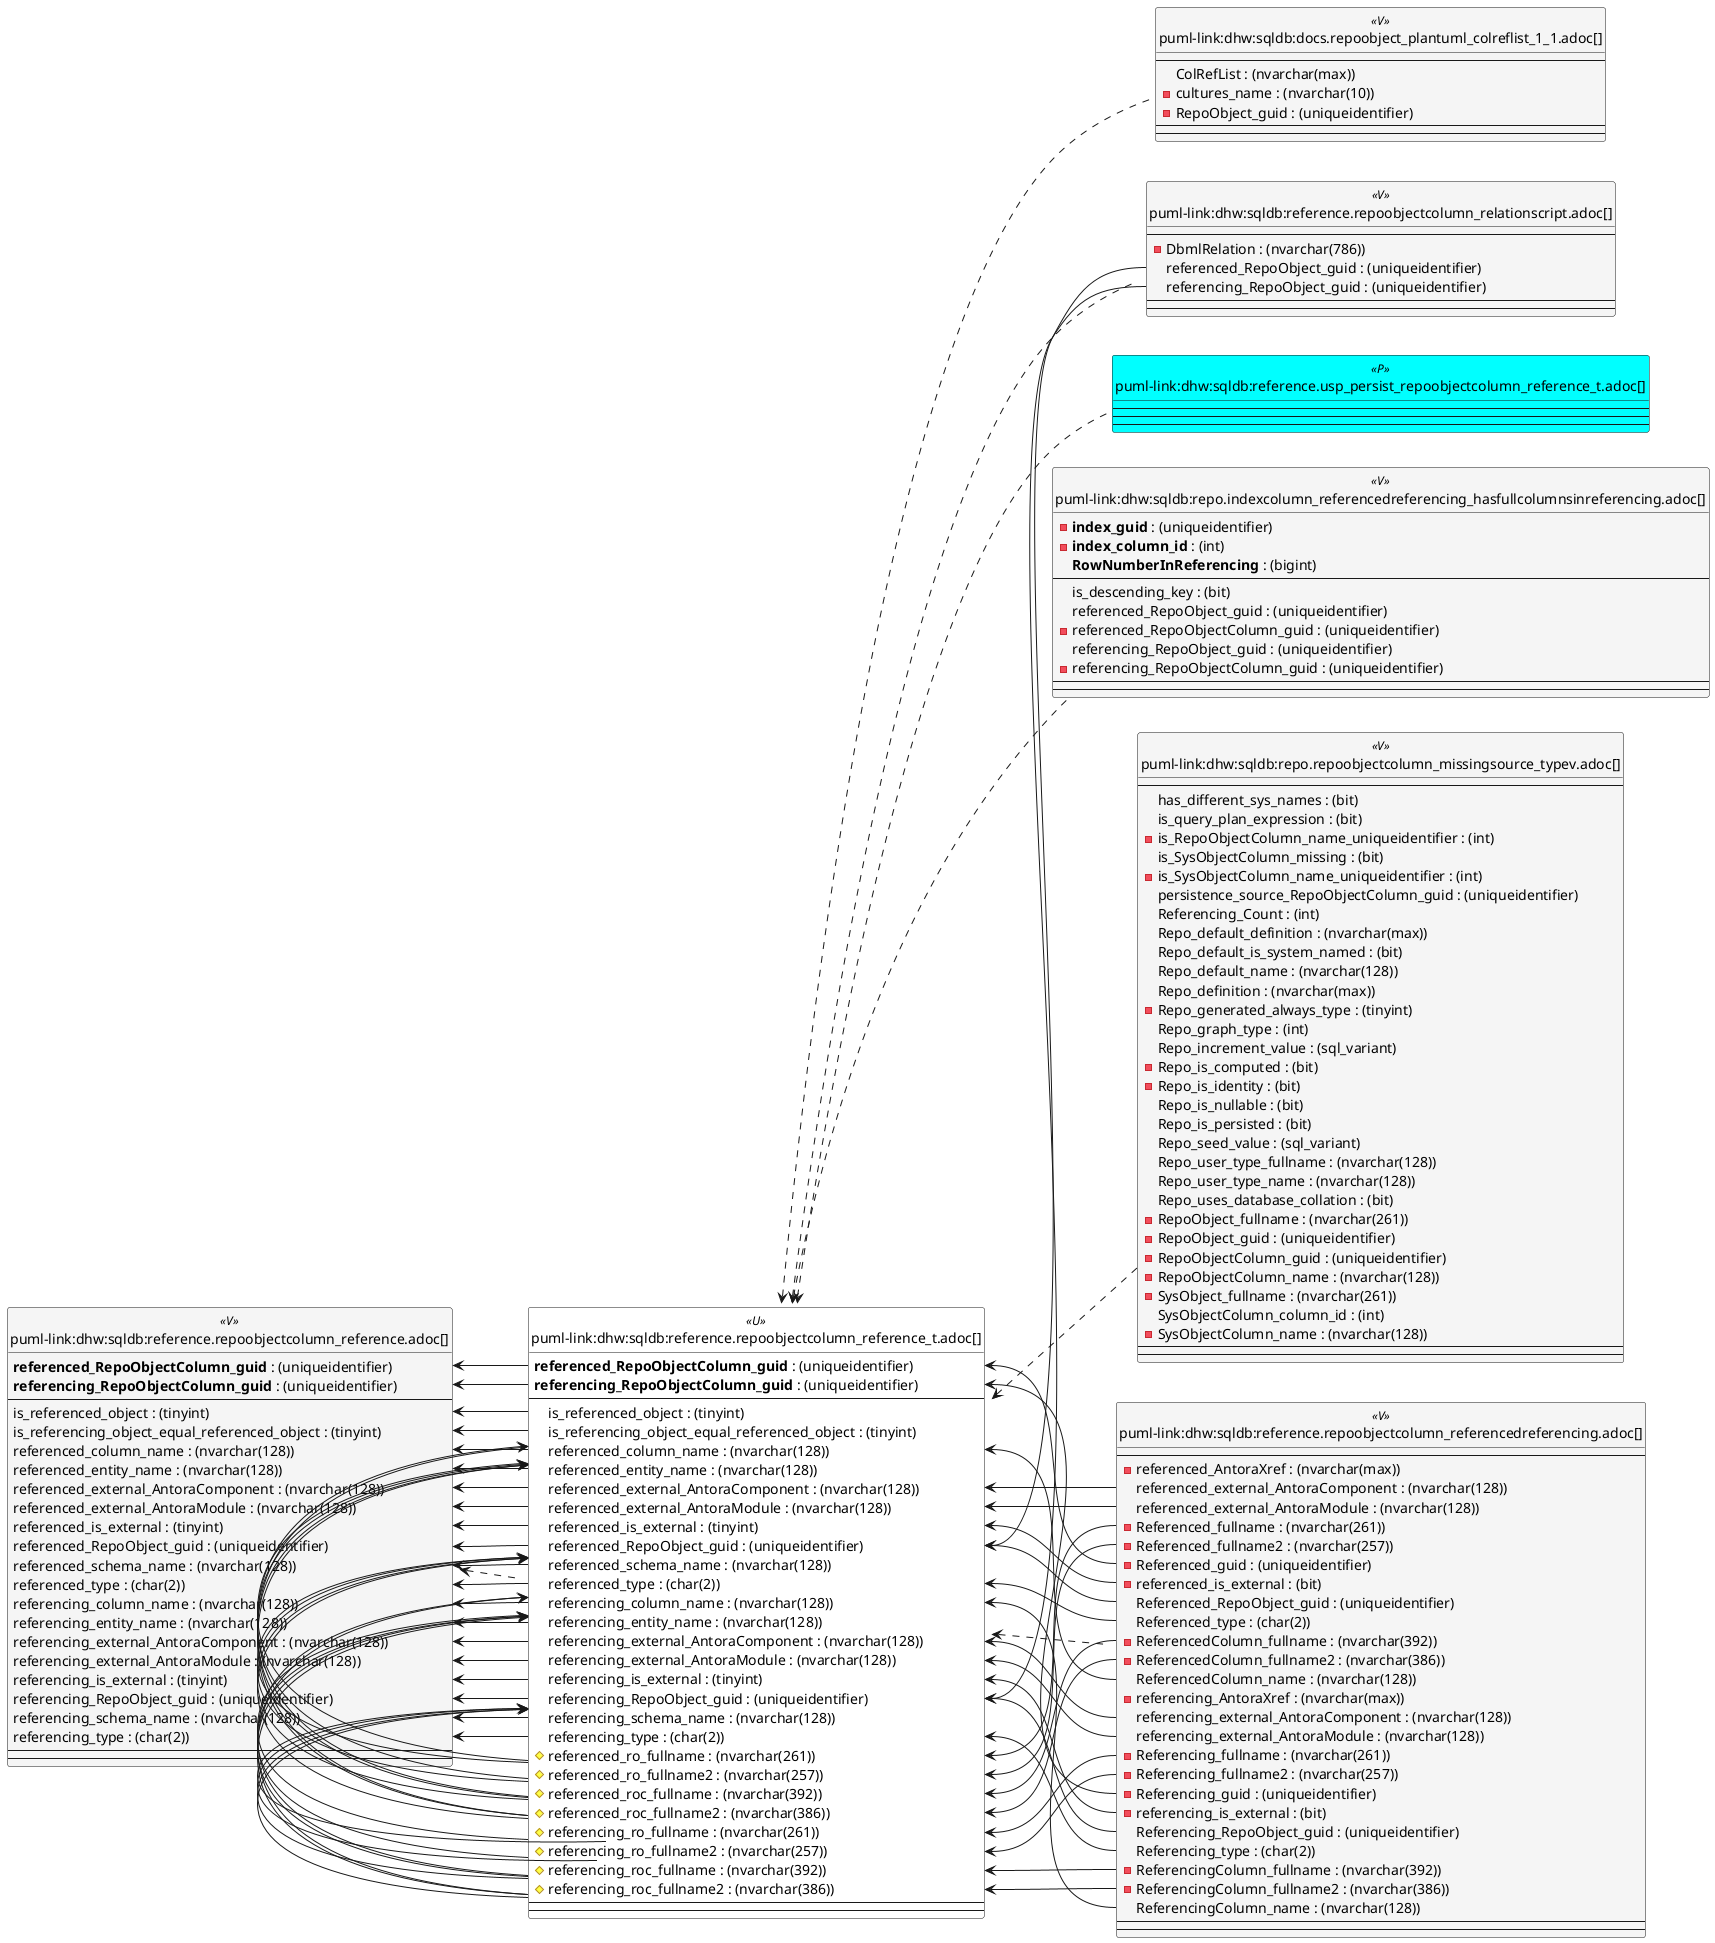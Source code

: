 @startuml
left to right direction
'top to bottom direction
hide circle
'avoide "." issues:
set namespaceSeparator none


skinparam class {
  BackgroundColor White
  BackgroundColor<<FN>> Yellow
  BackgroundColor<<FS>> Yellow
  BackgroundColor<<FT>> LightGray
  BackgroundColor<<IF>> Yellow
  BackgroundColor<<IS>> Yellow
  BackgroundColor<<P>> Aqua
  BackgroundColor<<PC>> Aqua
  BackgroundColor<<SN>> Yellow
  BackgroundColor<<SO>> SlateBlue
  BackgroundColor<<TF>> LightGray
  BackgroundColor<<TR>> Tomato
  BackgroundColor<<U>> White
  BackgroundColor<<V>> WhiteSmoke
  BackgroundColor<<X>> Aqua
  BackgroundColor<<external>> AliceBlue
}


entity "puml-link:dhw:sqldb:docs.repoobject_plantuml_colreflist_1_1.adoc[]" as docs.RepoObject_Plantuml_ColRefList_1_1 << V >> {
  --
  ColRefList : (nvarchar(max))
  - cultures_name : (nvarchar(10))
  - RepoObject_guid : (uniqueidentifier)
  --
  --
}

entity "puml-link:dhw:sqldb:reference.repoobjectcolumn_reference.adoc[]" as reference.RepoObjectColumn_reference << V >> {
  **referenced_RepoObjectColumn_guid** : (uniqueidentifier)
  **referencing_RepoObjectColumn_guid** : (uniqueidentifier)
  --
  is_referenced_object : (tinyint)
  is_referencing_object_equal_referenced_object : (tinyint)
  referenced_column_name : (nvarchar(128))
  referenced_entity_name : (nvarchar(128))
  referenced_external_AntoraComponent : (nvarchar(128))
  referenced_external_AntoraModule : (nvarchar(128))
  referenced_is_external : (tinyint)
  referenced_RepoObject_guid : (uniqueidentifier)
  referenced_schema_name : (nvarchar(128))
  referenced_type : (char(2))
  referencing_column_name : (nvarchar(128))
  referencing_entity_name : (nvarchar(128))
  referencing_external_AntoraComponent : (nvarchar(128))
  referencing_external_AntoraModule : (nvarchar(128))
  referencing_is_external : (tinyint)
  referencing_RepoObject_guid : (uniqueidentifier)
  referencing_schema_name : (nvarchar(128))
  referencing_type : (char(2))
  --
  --
}

entity "puml-link:dhw:sqldb:reference.repoobjectcolumn_reference_t.adoc[]" as reference.RepoObjectColumn_reference_T << U >> {
  **referenced_RepoObjectColumn_guid** : (uniqueidentifier)
  **referencing_RepoObjectColumn_guid** : (uniqueidentifier)
  --
  is_referenced_object : (tinyint)
  is_referencing_object_equal_referenced_object : (tinyint)
  referenced_column_name : (nvarchar(128))
  referenced_entity_name : (nvarchar(128))
  referenced_external_AntoraComponent : (nvarchar(128))
  referenced_external_AntoraModule : (nvarchar(128))
  referenced_is_external : (tinyint)
  referenced_RepoObject_guid : (uniqueidentifier)
  referenced_schema_name : (nvarchar(128))
  referenced_type : (char(2))
  referencing_column_name : (nvarchar(128))
  referencing_entity_name : (nvarchar(128))
  referencing_external_AntoraComponent : (nvarchar(128))
  referencing_external_AntoraModule : (nvarchar(128))
  referencing_is_external : (tinyint)
  referencing_RepoObject_guid : (uniqueidentifier)
  referencing_schema_name : (nvarchar(128))
  referencing_type : (char(2))
  # referenced_ro_fullname : (nvarchar(261))
  # referenced_ro_fullname2 : (nvarchar(257))
  # referenced_roc_fullname : (nvarchar(392))
  # referenced_roc_fullname2 : (nvarchar(386))
  # referencing_ro_fullname : (nvarchar(261))
  # referencing_ro_fullname2 : (nvarchar(257))
  # referencing_roc_fullname : (nvarchar(392))
  # referencing_roc_fullname2 : (nvarchar(386))
  --
  --
}

entity "puml-link:dhw:sqldb:reference.repoobjectcolumn_referencedreferencing.adoc[]" as reference.RepoObjectColumn_ReferencedReferencing << V >> {
  --
  - referenced_AntoraXref : (nvarchar(max))
  referenced_external_AntoraComponent : (nvarchar(128))
  referenced_external_AntoraModule : (nvarchar(128))
  - Referenced_fullname : (nvarchar(261))
  - Referenced_fullname2 : (nvarchar(257))
  - Referenced_guid : (uniqueidentifier)
  - referenced_is_external : (bit)
  Referenced_RepoObject_guid : (uniqueidentifier)
  Referenced_type : (char(2))
  - ReferencedColumn_fullname : (nvarchar(392))
  - ReferencedColumn_fullname2 : (nvarchar(386))
  ReferencedColumn_name : (nvarchar(128))
  - referencing_AntoraXref : (nvarchar(max))
  referencing_external_AntoraComponent : (nvarchar(128))
  referencing_external_AntoraModule : (nvarchar(128))
  - Referencing_fullname : (nvarchar(261))
  - Referencing_fullname2 : (nvarchar(257))
  - Referencing_guid : (uniqueidentifier)
  - referencing_is_external : (bit)
  Referencing_RepoObject_guid : (uniqueidentifier)
  Referencing_type : (char(2))
  - ReferencingColumn_fullname : (nvarchar(392))
  - ReferencingColumn_fullname2 : (nvarchar(386))
  ReferencingColumn_name : (nvarchar(128))
  --
  --
}

entity "puml-link:dhw:sqldb:reference.repoobjectcolumn_relationscript.adoc[]" as reference.RepoObjectColumn_RelationScript << V >> {
  --
  - DbmlRelation : (nvarchar(786))
  referenced_RepoObject_guid : (uniqueidentifier)
  referencing_RepoObject_guid : (uniqueidentifier)
  --
  --
}

entity "puml-link:dhw:sqldb:reference.usp_persist_repoobjectcolumn_reference_t.adoc[]" as reference.usp_PERSIST_RepoObjectColumn_reference_T << P >> {
  --
  --
  --
}

entity "puml-link:dhw:sqldb:repo.indexcolumn_referencedreferencing_hasfullcolumnsinreferencing.adoc[]" as repo.IndexColumn_ReferencedReferencing_HasFullColumnsInReferencing << V >> {
  - **index_guid** : (uniqueidentifier)
  - **index_column_id** : (int)
  **RowNumberInReferencing** : (bigint)
  --
  is_descending_key : (bit)
  referenced_RepoObject_guid : (uniqueidentifier)
  - referenced_RepoObjectColumn_guid : (uniqueidentifier)
  referencing_RepoObject_guid : (uniqueidentifier)
  - referencing_RepoObjectColumn_guid : (uniqueidentifier)
  --
  --
}

entity "puml-link:dhw:sqldb:repo.repoobjectcolumn_missingsource_typev.adoc[]" as repo.RepoObjectColumn_MissingSource_TypeV << V >> {
  --
  has_different_sys_names : (bit)
  is_query_plan_expression : (bit)
  - is_RepoObjectColumn_name_uniqueidentifier : (int)
  is_SysObjectColumn_missing : (bit)
  - is_SysObjectColumn_name_uniqueidentifier : (int)
  persistence_source_RepoObjectColumn_guid : (uniqueidentifier)
  Referencing_Count : (int)
  Repo_default_definition : (nvarchar(max))
  Repo_default_is_system_named : (bit)
  Repo_default_name : (nvarchar(128))
  Repo_definition : (nvarchar(max))
  - Repo_generated_always_type : (tinyint)
  Repo_graph_type : (int)
  Repo_increment_value : (sql_variant)
  - Repo_is_computed : (bit)
  - Repo_is_identity : (bit)
  Repo_is_nullable : (bit)
  Repo_is_persisted : (bit)
  Repo_seed_value : (sql_variant)
  Repo_user_type_fullname : (nvarchar(128))
  Repo_user_type_name : (nvarchar(128))
  Repo_uses_database_collation : (bit)
  - RepoObject_fullname : (nvarchar(261))
  - RepoObject_guid : (uniqueidentifier)
  - RepoObjectColumn_guid : (uniqueidentifier)
  - RepoObjectColumn_name : (nvarchar(128))
  - SysObject_fullname : (nvarchar(261))
  SysObjectColumn_column_id : (int)
  - SysObjectColumn_name : (nvarchar(128))
  --
  --
}

reference.RepoObjectColumn_reference <.. reference.RepoObjectColumn_reference_T
reference.RepoObjectColumn_reference_T <.. repo.RepoObjectColumn_MissingSource_TypeV
reference.RepoObjectColumn_reference_T <.. repo.IndexColumn_ReferencedReferencing_HasFullColumnsInReferencing
reference.RepoObjectColumn_reference_T <.. reference.RepoObjectColumn_ReferencedReferencing
reference.RepoObjectColumn_reference_T <.. reference.usp_PERSIST_RepoObjectColumn_reference_T
reference.RepoObjectColumn_reference_T <.. reference.RepoObjectColumn_RelationScript
reference.RepoObjectColumn_reference_T <.. docs.RepoObject_Plantuml_ColRefList_1_1
"reference.RepoObjectColumn_reference::is_referenced_object" <-- "reference.RepoObjectColumn_reference_T::is_referenced_object"
"reference.RepoObjectColumn_reference::is_referencing_object_equal_referenced_object" <-- "reference.RepoObjectColumn_reference_T::is_referencing_object_equal_referenced_object"
"reference.RepoObjectColumn_reference::referenced_column_name" <-- "reference.RepoObjectColumn_reference_T::referenced_column_name"
"reference.RepoObjectColumn_reference::referenced_entity_name" <-- "reference.RepoObjectColumn_reference_T::referenced_entity_name"
"reference.RepoObjectColumn_reference::referenced_external_AntoraComponent" <-- "reference.RepoObjectColumn_reference_T::referenced_external_AntoraComponent"
"reference.RepoObjectColumn_reference::referenced_external_AntoraModule" <-- "reference.RepoObjectColumn_reference_T::referenced_external_AntoraModule"
"reference.RepoObjectColumn_reference::referenced_is_external" <-- "reference.RepoObjectColumn_reference_T::referenced_is_external"
"reference.RepoObjectColumn_reference::referenced_RepoObject_guid" <-- "reference.RepoObjectColumn_reference_T::referenced_RepoObject_guid"
"reference.RepoObjectColumn_reference::referenced_RepoObjectColumn_guid" <-- "reference.RepoObjectColumn_reference_T::referenced_RepoObjectColumn_guid"
"reference.RepoObjectColumn_reference::referenced_schema_name" <-- "reference.RepoObjectColumn_reference_T::referenced_schema_name"
"reference.RepoObjectColumn_reference::referenced_type" <-- "reference.RepoObjectColumn_reference_T::referenced_type"
"reference.RepoObjectColumn_reference::referencing_column_name" <-- "reference.RepoObjectColumn_reference_T::referencing_column_name"
"reference.RepoObjectColumn_reference::referencing_entity_name" <-- "reference.RepoObjectColumn_reference_T::referencing_entity_name"
"reference.RepoObjectColumn_reference::referencing_external_AntoraComponent" <-- "reference.RepoObjectColumn_reference_T::referencing_external_AntoraComponent"
"reference.RepoObjectColumn_reference::referencing_external_AntoraModule" <-- "reference.RepoObjectColumn_reference_T::referencing_external_AntoraModule"
"reference.RepoObjectColumn_reference::referencing_is_external" <-- "reference.RepoObjectColumn_reference_T::referencing_is_external"
"reference.RepoObjectColumn_reference::referencing_RepoObject_guid" <-- "reference.RepoObjectColumn_reference_T::referencing_RepoObject_guid"
"reference.RepoObjectColumn_reference::referencing_RepoObjectColumn_guid" <-- "reference.RepoObjectColumn_reference_T::referencing_RepoObjectColumn_guid"
"reference.RepoObjectColumn_reference::referencing_schema_name" <-- "reference.RepoObjectColumn_reference_T::referencing_schema_name"
"reference.RepoObjectColumn_reference::referencing_type" <-- "reference.RepoObjectColumn_reference_T::referencing_type"
"reference.RepoObjectColumn_reference_T::referenced_column_name" <-- "reference.RepoObjectColumn_ReferencedReferencing::ReferencedColumn_name"
"reference.RepoObjectColumn_reference_T::referenced_column_name" <-- "reference.RepoObjectColumn_reference_T::referenced_roc_fullname"
"reference.RepoObjectColumn_reference_T::referenced_column_name" <-- "reference.RepoObjectColumn_reference_T::referenced_roc_fullname2"
"reference.RepoObjectColumn_reference_T::referenced_entity_name" <-- "reference.RepoObjectColumn_reference_T::referenced_ro_fullname"
"reference.RepoObjectColumn_reference_T::referenced_entity_name" <-- "reference.RepoObjectColumn_reference_T::referenced_ro_fullname2"
"reference.RepoObjectColumn_reference_T::referenced_entity_name" <-- "reference.RepoObjectColumn_reference_T::referenced_roc_fullname"
"reference.RepoObjectColumn_reference_T::referenced_entity_name" <-- "reference.RepoObjectColumn_reference_T::referenced_roc_fullname2"
"reference.RepoObjectColumn_reference_T::referenced_external_AntoraComponent" <-- "reference.RepoObjectColumn_ReferencedReferencing::referenced_external_AntoraComponent"
"reference.RepoObjectColumn_reference_T::referenced_external_AntoraModule" <-- "reference.RepoObjectColumn_ReferencedReferencing::referenced_external_AntoraModule"
"reference.RepoObjectColumn_reference_T::referenced_is_external" <-- "reference.RepoObjectColumn_ReferencedReferencing::referenced_is_external"
"reference.RepoObjectColumn_reference_T::referenced_RepoObject_guid" <-- "reference.RepoObjectColumn_ReferencedReferencing::Referenced_RepoObject_guid"
"reference.RepoObjectColumn_reference_T::referenced_RepoObject_guid" <-- "reference.RepoObjectColumn_RelationScript::referenced_RepoObject_guid"
"reference.RepoObjectColumn_reference_T::referenced_RepoObjectColumn_guid" <-- "reference.RepoObjectColumn_ReferencedReferencing::Referenced_guid"
"reference.RepoObjectColumn_reference_T::referenced_ro_fullname" <-- "reference.RepoObjectColumn_ReferencedReferencing::Referenced_fullname"
"reference.RepoObjectColumn_reference_T::referenced_ro_fullname2" <-- "reference.RepoObjectColumn_ReferencedReferencing::Referenced_fullname2"
"reference.RepoObjectColumn_reference_T::referenced_roc_fullname" <-- "reference.RepoObjectColumn_ReferencedReferencing::ReferencedColumn_fullname"
"reference.RepoObjectColumn_reference_T::referenced_roc_fullname2" <-- "reference.RepoObjectColumn_ReferencedReferencing::ReferencedColumn_fullname2"
"reference.RepoObjectColumn_reference_T::referenced_schema_name" <-- "reference.RepoObjectColumn_reference_T::referenced_ro_fullname"
"reference.RepoObjectColumn_reference_T::referenced_schema_name" <-- "reference.RepoObjectColumn_reference_T::referenced_ro_fullname2"
"reference.RepoObjectColumn_reference_T::referenced_schema_name" <-- "reference.RepoObjectColumn_reference_T::referenced_roc_fullname"
"reference.RepoObjectColumn_reference_T::referenced_schema_name" <-- "reference.RepoObjectColumn_reference_T::referenced_roc_fullname2"
"reference.RepoObjectColumn_reference_T::referenced_type" <-- "reference.RepoObjectColumn_ReferencedReferencing::Referenced_type"
"reference.RepoObjectColumn_reference_T::referencing_column_name" <-- "reference.RepoObjectColumn_ReferencedReferencing::ReferencingColumn_name"
"reference.RepoObjectColumn_reference_T::referencing_column_name" <-- "reference.RepoObjectColumn_reference_T::referencing_roc_fullname"
"reference.RepoObjectColumn_reference_T::referencing_column_name" <-- "reference.RepoObjectColumn_reference_T::referencing_roc_fullname2"
"reference.RepoObjectColumn_reference_T::referencing_entity_name" <-- "reference.RepoObjectColumn_reference_T::referencing_ro_fullname"
"reference.RepoObjectColumn_reference_T::referencing_entity_name" <-- "reference.RepoObjectColumn_reference_T::referencing_ro_fullname2"
"reference.RepoObjectColumn_reference_T::referencing_entity_name" <-- "reference.RepoObjectColumn_reference_T::referencing_roc_fullname"
"reference.RepoObjectColumn_reference_T::referencing_entity_name" <-- "reference.RepoObjectColumn_reference_T::referencing_roc_fullname2"
"reference.RepoObjectColumn_reference_T::referencing_external_AntoraComponent" <-- "reference.RepoObjectColumn_ReferencedReferencing::referencing_external_AntoraComponent"
"reference.RepoObjectColumn_reference_T::referencing_external_AntoraModule" <-- "reference.RepoObjectColumn_ReferencedReferencing::referencing_external_AntoraModule"
"reference.RepoObjectColumn_reference_T::referencing_is_external" <-- "reference.RepoObjectColumn_ReferencedReferencing::referencing_is_external"
"reference.RepoObjectColumn_reference_T::referencing_RepoObject_guid" <-- "reference.RepoObjectColumn_ReferencedReferencing::Referencing_RepoObject_guid"
"reference.RepoObjectColumn_reference_T::referencing_RepoObject_guid" <-- "reference.RepoObjectColumn_RelationScript::referencing_RepoObject_guid"
"reference.RepoObjectColumn_reference_T::referencing_RepoObjectColumn_guid" <-- "reference.RepoObjectColumn_ReferencedReferencing::Referencing_guid"
"reference.RepoObjectColumn_reference_T::referencing_ro_fullname" <-- "reference.RepoObjectColumn_ReferencedReferencing::Referencing_fullname"
"reference.RepoObjectColumn_reference_T::referencing_ro_fullname2" <-- "reference.RepoObjectColumn_ReferencedReferencing::Referencing_fullname2"
"reference.RepoObjectColumn_reference_T::referencing_roc_fullname" <-- "reference.RepoObjectColumn_ReferencedReferencing::ReferencingColumn_fullname"
"reference.RepoObjectColumn_reference_T::referencing_roc_fullname2" <-- "reference.RepoObjectColumn_ReferencedReferencing::ReferencingColumn_fullname2"
"reference.RepoObjectColumn_reference_T::referencing_schema_name" <-- "reference.RepoObjectColumn_reference_T::referencing_ro_fullname"
"reference.RepoObjectColumn_reference_T::referencing_schema_name" <-- "reference.RepoObjectColumn_reference_T::referencing_ro_fullname2"
"reference.RepoObjectColumn_reference_T::referencing_schema_name" <-- "reference.RepoObjectColumn_reference_T::referencing_roc_fullname"
"reference.RepoObjectColumn_reference_T::referencing_schema_name" <-- "reference.RepoObjectColumn_reference_T::referencing_roc_fullname2"
"reference.RepoObjectColumn_reference_T::referencing_type" <-- "reference.RepoObjectColumn_ReferencedReferencing::Referencing_type"
@enduml


